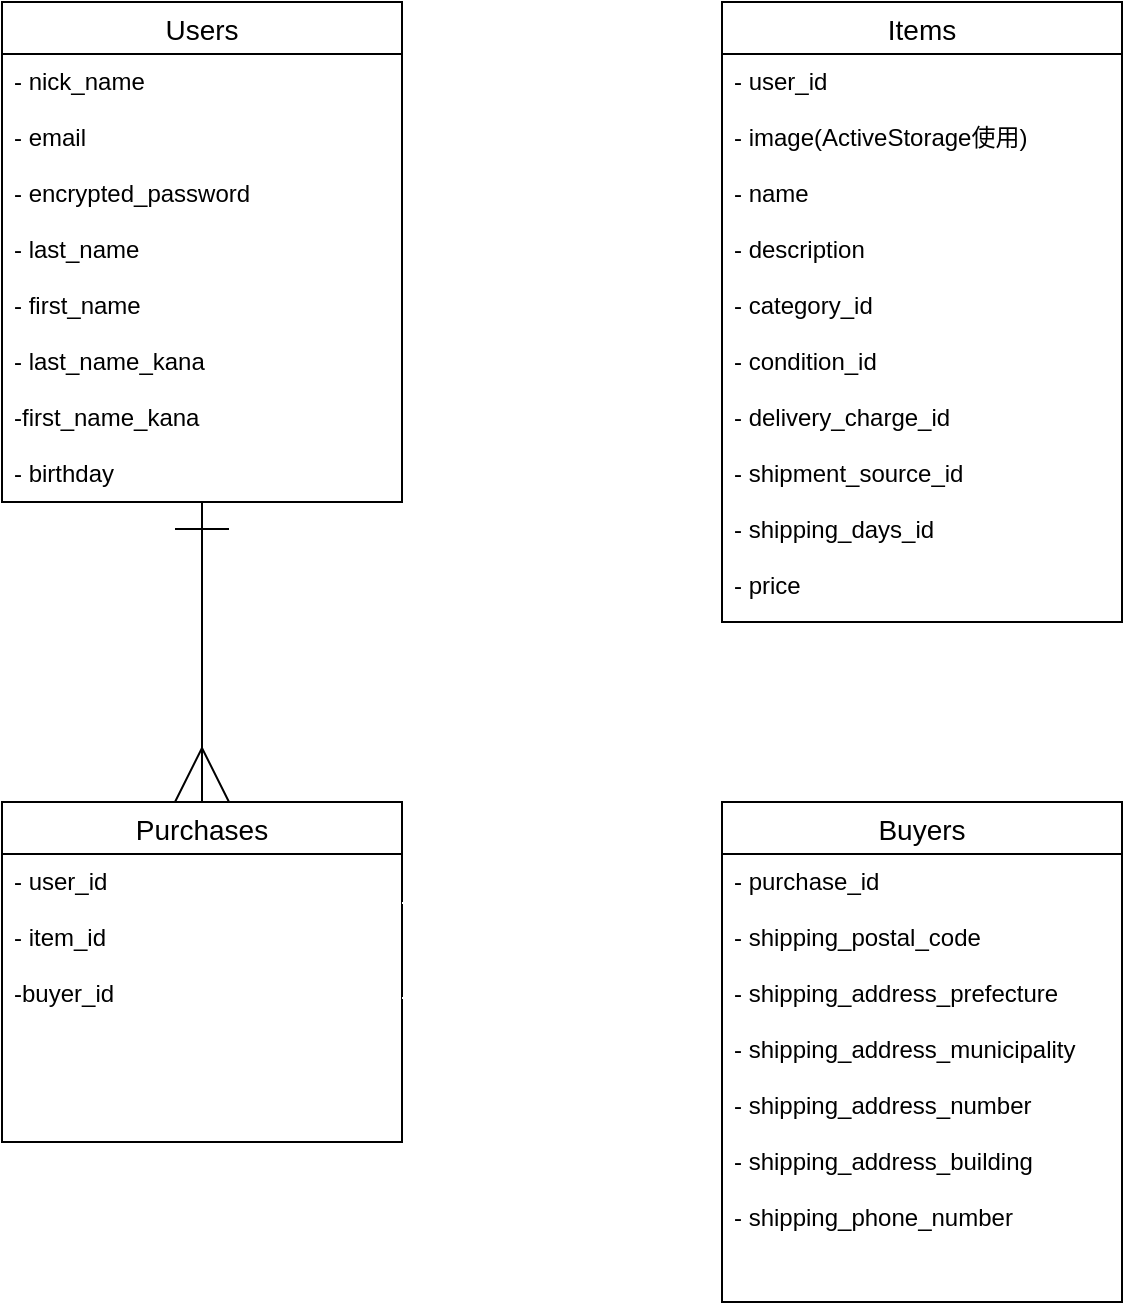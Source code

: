 <mxfile>
    <diagram id="JxPmSkDwHnnySQWNx_uN" name="ページ1">
        <mxGraphModel dx="484" dy="794" grid="1" gridSize="10" guides="1" tooltips="1" connect="1" arrows="1" fold="1" page="1" pageScale="1" pageWidth="827" pageHeight="1169" math="0" shadow="0">
            <root>
                <mxCell id="0"/>
                <mxCell id="1" parent="0"/>
                <mxCell id="52" style="edgeStyle=orthogonalEdgeStyle;rounded=0;orthogonalLoop=1;jettySize=auto;html=1;exitX=-0.01;exitY=0.265;exitDx=0;exitDy=0;entryX=1.015;entryY=0.332;entryDx=0;entryDy=0;entryPerimeter=0;exitPerimeter=0;strokeWidth=1;endArrow=ERone;endFill=0;jumpSize=6;strokeColor=#FFFFFF;endSize=25;startSize=25;startArrow=ERmany;startFill=0;" edge="1" parent="1" source="10" target="5">
                    <mxGeometry relative="1" as="geometry"/>
                </mxCell>
                <mxCell id="7" value="Items" style="swimlane;fontStyle=0;childLayout=stackLayout;horizontal=1;startSize=26;horizontalStack=0;resizeParent=1;resizeParentMax=0;resizeLast=0;collapsible=1;marginBottom=0;align=center;fontSize=14;" parent="1" vertex="1">
                    <mxGeometry x="520" y="40" width="200" height="310" as="geometry"/>
                </mxCell>
                <mxCell id="10" value="- user_id&#10;&#10;- image(ActiveStorage使用)&#10;&#10;- name&#10;&#10;- description&#10;&#10;- category_id&#10;&#10;- condition_id&#10;&#10;- delivery_charge_id&#10;&#10;- shipment_source_id&#10;&#10;- shipping_days_id&#10;&#10;- price" style="text;strokeColor=none;fillColor=none;spacingLeft=4;spacingRight=4;overflow=hidden;rotatable=0;points=[[0,0.5],[1,0.5]];portConstraint=eastwest;fontSize=12;" parent="7" vertex="1">
                    <mxGeometry y="26" width="200" height="284" as="geometry"/>
                </mxCell>
                <mxCell id="11" value="Purchases" style="swimlane;fontStyle=0;childLayout=stackLayout;horizontal=1;startSize=26;horizontalStack=0;resizeParent=1;resizeParentMax=0;resizeLast=0;collapsible=1;marginBottom=0;align=center;fontSize=14;" parent="1" vertex="1">
                    <mxGeometry x="160" y="440" width="200" height="170" as="geometry"/>
                </mxCell>
                <mxCell id="14" value="- user_id&#10;&#10;- item_id&#10;&#10;-buyer_id" style="text;strokeColor=none;fillColor=none;spacingLeft=4;spacingRight=4;overflow=hidden;rotatable=0;points=[[0,0.5],[1,0.5]];portConstraint=eastwest;fontSize=12;" parent="11" vertex="1">
                    <mxGeometry y="26" width="200" height="144" as="geometry"/>
                </mxCell>
                <mxCell id="49" style="edgeStyle=orthogonalEdgeStyle;rounded=0;orthogonalLoop=1;jettySize=auto;html=1;entryX=0.5;entryY=0;entryDx=0;entryDy=0;endArrow=ERmany;endFill=0;startArrow=ERone;startFill=0;endSize=25;startSize=25;" edge="1" parent="1" source="2" target="11">
                    <mxGeometry relative="1" as="geometry"/>
                </mxCell>
                <mxCell id="2" value="Users" style="swimlane;fontStyle=0;childLayout=stackLayout;horizontal=1;startSize=26;horizontalStack=0;resizeParent=1;resizeParentMax=0;resizeLast=0;collapsible=1;marginBottom=0;align=center;fontSize=14;" parent="1" vertex="1">
                    <mxGeometry x="160" y="40" width="200" height="250" as="geometry"/>
                </mxCell>
                <mxCell id="45" value="Buyers" style="swimlane;fontStyle=0;childLayout=stackLayout;horizontal=1;startSize=26;horizontalStack=0;resizeParent=1;resizeParentMax=0;resizeLast=0;collapsible=1;marginBottom=0;align=center;fontSize=14;" vertex="1" parent="1">
                    <mxGeometry x="520" y="440" width="200" height="250" as="geometry"/>
                </mxCell>
                <mxCell id="46" value="- purchase_id&#10;&#10;- shipping_postal_code&#10;&#10;- shipping_address_prefecture&#10;&#10;- shipping_address_municipality&#10;&#10;- shipping_address_number&#10;&#10;- shipping_address_building&#10;&#10;- shipping_phone_number" style="text;strokeColor=none;fillColor=none;spacingLeft=4;spacingRight=4;overflow=hidden;rotatable=0;points=[[0,0.5],[1,0.5]];portConstraint=eastwest;fontSize=12;" vertex="1" parent="45">
                    <mxGeometry y="26" width="200" height="224" as="geometry"/>
                </mxCell>
                <mxCell id="5" value="- nick_name&#10;&#10;- email&#10;&#10;- encrypted_password&#10;&#10;- last_name&#10;&#10;- first_name&#10;&#10;- last_name_kana&#10;&#10;-first_name_kana&#10;&#10;- birthday" style="text;strokeColor=none;fillColor=none;spacingLeft=4;spacingRight=4;overflow=hidden;rotatable=0;points=[[0,0.5],[1,0.5]];portConstraint=eastwest;fontSize=12;" parent="1" vertex="1">
                    <mxGeometry x="160" y="66" width="200" height="224" as="geometry"/>
                </mxCell>
                <mxCell id="56" style="edgeStyle=orthogonalEdgeStyle;rounded=0;jumpSize=6;orthogonalLoop=1;jettySize=auto;html=1;exitX=1;exitY=0.5;exitDx=0;exitDy=0;entryX=-0.015;entryY=0.319;entryDx=0;entryDy=0;entryPerimeter=0;startArrow=ERone;startFill=0;startSize=25;endArrow=ERone;endFill=0;endSize=25;strokeColor=#FFFFFF;strokeWidth=1;" edge="1" parent="1" source="14" target="46">
                    <mxGeometry relative="1" as="geometry"/>
                </mxCell>
                <mxCell id="57" style="edgeStyle=orthogonalEdgeStyle;rounded=0;jumpSize=6;orthogonalLoop=1;jettySize=auto;html=1;exitX=1;exitY=0.5;exitDx=0;exitDy=0;entryX=0.51;entryY=1.008;entryDx=0;entryDy=0;entryPerimeter=0;startArrow=ERone;startFill=0;startSize=25;endArrow=ERone;endFill=0;endSize=25;strokeColor=#FFFFFF;strokeWidth=1;" edge="1" parent="1" target="10">
                    <mxGeometry relative="1" as="geometry">
                        <mxPoint x="360" y="490.54" as="sourcePoint"/>
                        <mxPoint x="517" y="489.996" as="targetPoint"/>
                        <Array as="points">
                            <mxPoint x="400" y="491"/>
                            <mxPoint x="400" y="420"/>
                            <mxPoint x="622" y="420"/>
                        </Array>
                    </mxGeometry>
                </mxCell>
            </root>
        </mxGraphModel>
    </diagram>
</mxfile>